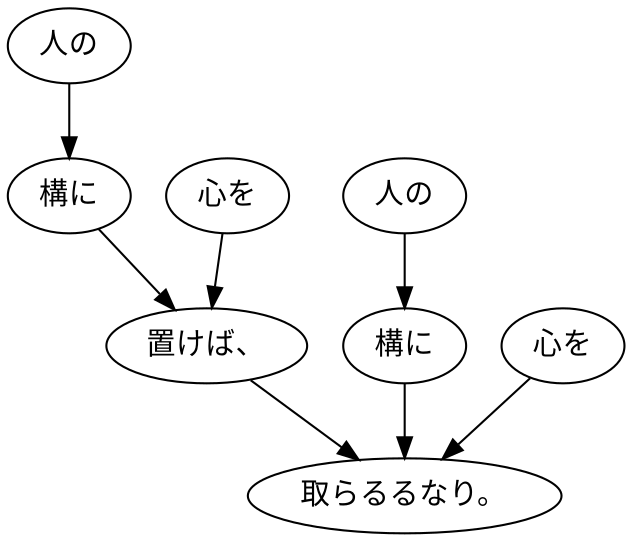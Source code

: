digraph graph5992 {
	node0 [label="人の"];
	node1 [label="構に"];
	node2 [label="心を"];
	node3 [label="置けば、"];
	node4 [label="人の"];
	node5 [label="構に"];
	node6 [label="心を"];
	node7 [label="取らるるなり。"];
	node0 -> node1;
	node1 -> node3;
	node2 -> node3;
	node3 -> node7;
	node4 -> node5;
	node5 -> node7;
	node6 -> node7;
}
